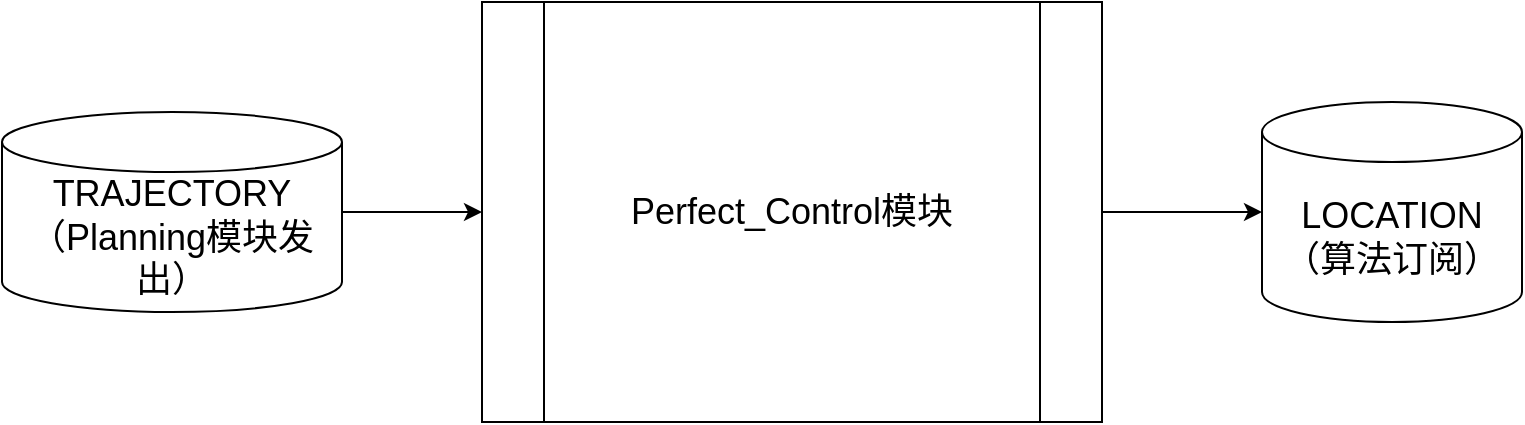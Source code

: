 <mxfile>
    <diagram id="sd8JANDEf0deYUkVe9uT" name="Page-1">
        <mxGraphModel dx="750" dy="607" grid="1" gridSize="10" guides="1" tooltips="1" connect="1" arrows="1" fold="1" page="1" pageScale="1" pageWidth="850" pageHeight="1100" math="0" shadow="0">
            <root>
                <mxCell id="0"/>
                <mxCell id="1" parent="0"/>
                <mxCell id="5" value="&lt;font style=&quot;font-size: 18px;&quot;&gt;Perfect_Control模块&lt;/font&gt;" style="shape=process;whiteSpace=wrap;html=1;backgroundOutline=1;" parent="1" vertex="1">
                    <mxGeometry x="270" y="240" width="310" height="210" as="geometry"/>
                </mxCell>
                <mxCell id="12" value="" style="edgeStyle=none;html=1;fontSize=18;" parent="1" source="6" target="5" edge="1">
                    <mxGeometry relative="1" as="geometry"/>
                </mxCell>
                <mxCell id="6" value="TRAJECTORY&lt;br&gt;（Planning模块发出）" style="shape=cylinder3;whiteSpace=wrap;html=1;boundedLbl=1;backgroundOutline=1;size=15;fontSize=18;" parent="1" vertex="1">
                    <mxGeometry x="30" y="295" width="170" height="100" as="geometry"/>
                </mxCell>
                <mxCell id="18" value="" style="edgeStyle=none;html=1;fontSize=18;exitX=1;exitY=0.5;exitDx=0;exitDy=0;" parent="1" source="5" target="10" edge="1">
                    <mxGeometry relative="1" as="geometry">
                        <mxPoint x="600" y="280" as="targetPoint"/>
                        <mxPoint x="590" y="330" as="sourcePoint"/>
                    </mxGeometry>
                </mxCell>
                <mxCell id="10" value="LOCATION&lt;br&gt;（算法订阅）" style="shape=cylinder3;whiteSpace=wrap;html=1;boundedLbl=1;backgroundOutline=1;size=15;fontSize=18;" parent="1" vertex="1">
                    <mxGeometry x="660" y="290" width="130" height="110" as="geometry"/>
                </mxCell>
            </root>
        </mxGraphModel>
    </diagram>
</mxfile>